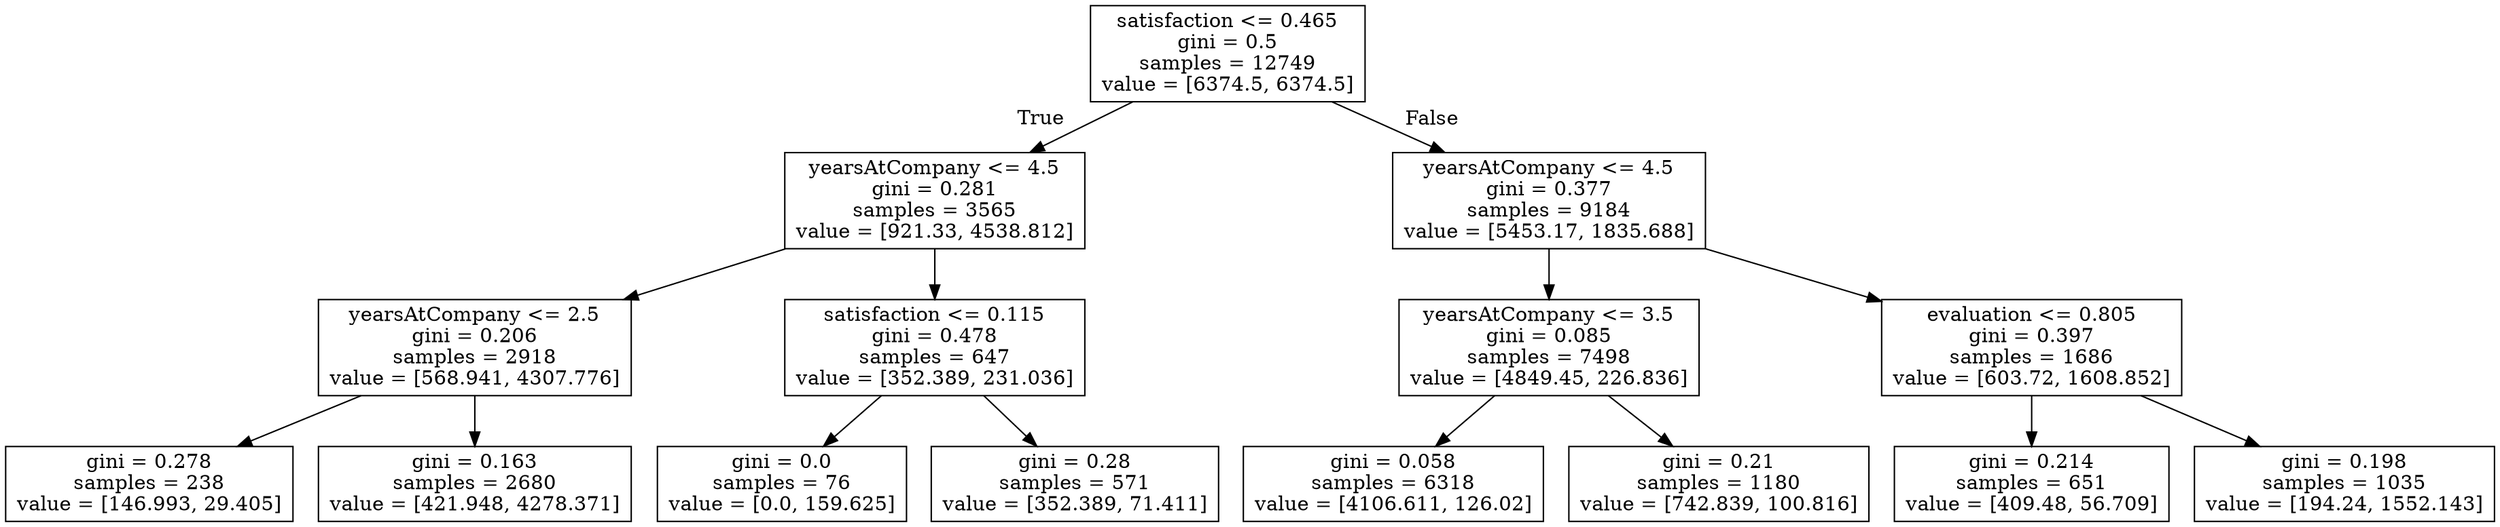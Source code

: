 digraph Tree {
node [shape=box] ;
0 [label="satisfaction <= 0.465\ngini = 0.5\nsamples = 12749\nvalue = [6374.5, 6374.5]"] ;
1 [label="yearsAtCompany <= 4.5\ngini = 0.281\nsamples = 3565\nvalue = [921.33, 4538.812]"] ;
0 -> 1 [labeldistance=2.5, labelangle=45, headlabel="True"] ;
2 [label="yearsAtCompany <= 2.5\ngini = 0.206\nsamples = 2918\nvalue = [568.941, 4307.776]"] ;
1 -> 2 ;
3 [label="gini = 0.278\nsamples = 238\nvalue = [146.993, 29.405]"] ;
2 -> 3 ;
4 [label="gini = 0.163\nsamples = 2680\nvalue = [421.948, 4278.371]"] ;
2 -> 4 ;
5 [label="satisfaction <= 0.115\ngini = 0.478\nsamples = 647\nvalue = [352.389, 231.036]"] ;
1 -> 5 ;
6 [label="gini = 0.0\nsamples = 76\nvalue = [0.0, 159.625]"] ;
5 -> 6 ;
7 [label="gini = 0.28\nsamples = 571\nvalue = [352.389, 71.411]"] ;
5 -> 7 ;
8 [label="yearsAtCompany <= 4.5\ngini = 0.377\nsamples = 9184\nvalue = [5453.17, 1835.688]"] ;
0 -> 8 [labeldistance=2.5, labelangle=-45, headlabel="False"] ;
9 [label="yearsAtCompany <= 3.5\ngini = 0.085\nsamples = 7498\nvalue = [4849.45, 226.836]"] ;
8 -> 9 ;
10 [label="gini = 0.058\nsamples = 6318\nvalue = [4106.611, 126.02]"] ;
9 -> 10 ;
11 [label="gini = 0.21\nsamples = 1180\nvalue = [742.839, 100.816]"] ;
9 -> 11 ;
12 [label="evaluation <= 0.805\ngini = 0.397\nsamples = 1686\nvalue = [603.72, 1608.852]"] ;
8 -> 12 ;
13 [label="gini = 0.214\nsamples = 651\nvalue = [409.48, 56.709]"] ;
12 -> 13 ;
14 [label="gini = 0.198\nsamples = 1035\nvalue = [194.24, 1552.143]"] ;
12 -> 14 ;
}